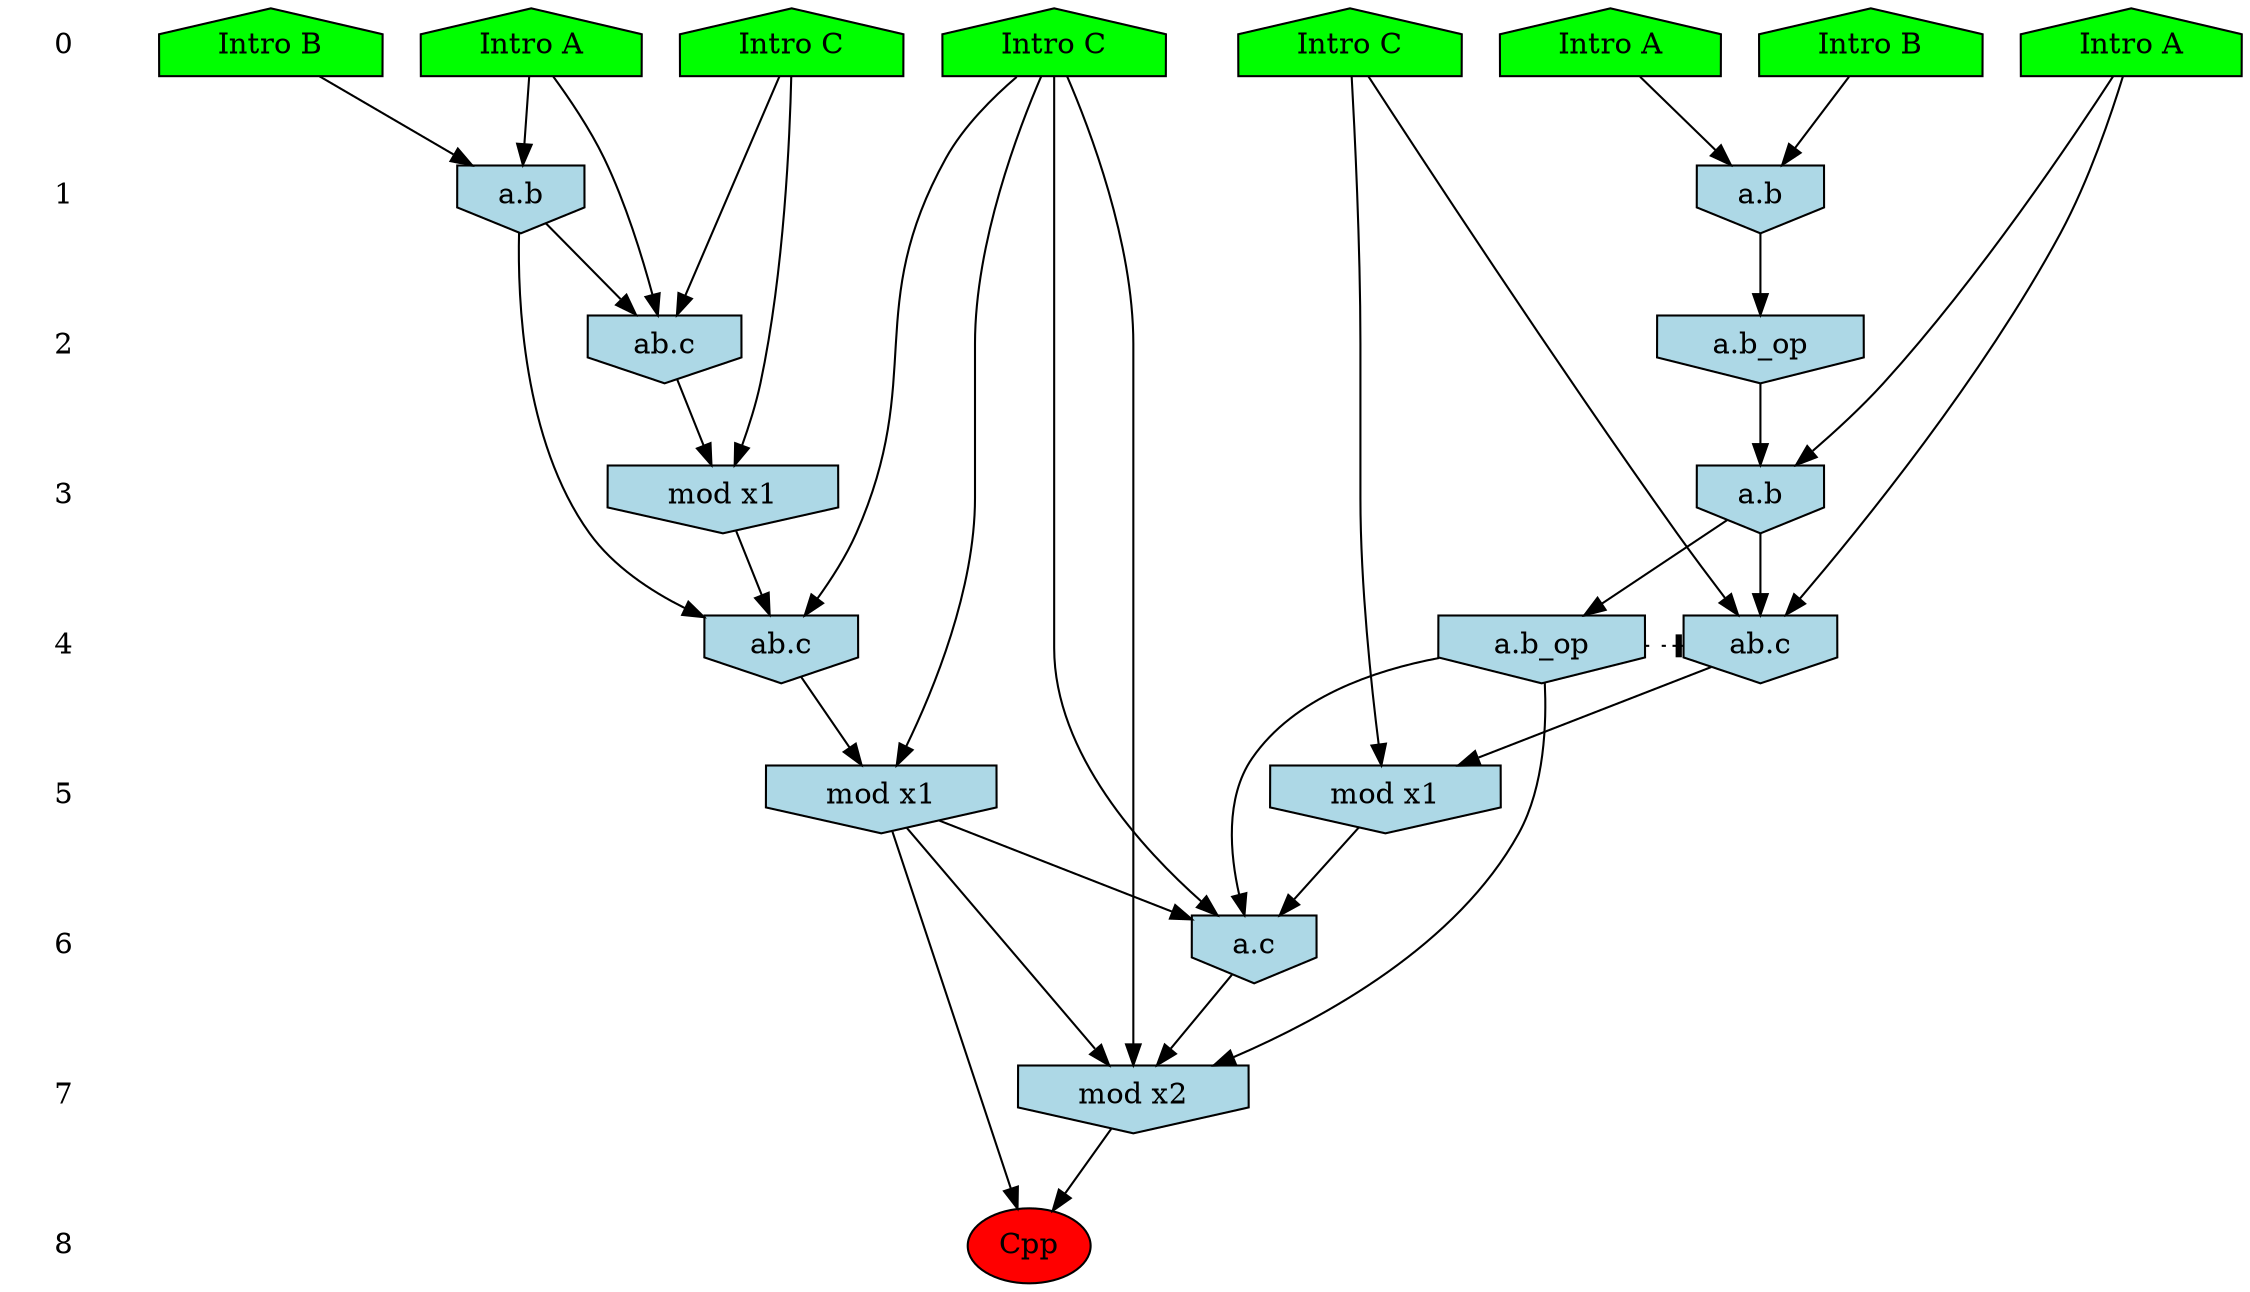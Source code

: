 /* Compression of 2 causal flows obtained in average at 1.573667E+01 t.u */
/* Compressed causal flows were: [2250;3061] */
digraph G{
 ranksep=.5 ; 
{ rank = same ; "0" [shape=plaintext] ; node_1 [label ="Intro B", shape=house, style=filled, fillcolor=green] ;
node_2 [label ="Intro A", shape=house, style=filled, fillcolor=green] ;
node_3 [label ="Intro A", shape=house, style=filled, fillcolor=green] ;
node_4 [label ="Intro B", shape=house, style=filled, fillcolor=green] ;
node_5 [label ="Intro A", shape=house, style=filled, fillcolor=green] ;
node_6 [label ="Intro C", shape=house, style=filled, fillcolor=green] ;
node_7 [label ="Intro C", shape=house, style=filled, fillcolor=green] ;
node_8 [label ="Intro C", shape=house, style=filled, fillcolor=green] ;
}
{ rank = same ; "1" [shape=plaintext] ; node_9 [label="a.b", shape=invhouse, style=filled, fillcolor = lightblue] ;
node_11 [label="a.b", shape=invhouse, style=filled, fillcolor = lightblue] ;
}
{ rank = same ; "2" [shape=plaintext] ; node_10 [label="a.b_op", shape=invhouse, style=filled, fillcolor = lightblue] ;
node_12 [label="ab.c", shape=invhouse, style=filled, fillcolor = lightblue] ;
}
{ rank = same ; "3" [shape=plaintext] ; node_13 [label="mod x1", shape=invhouse, style=filled, fillcolor = lightblue] ;
node_14 [label="a.b", shape=invhouse, style=filled, fillcolor = lightblue] ;
}
{ rank = same ; "4" [shape=plaintext] ; node_15 [label="ab.c", shape=invhouse, style=filled, fillcolor = lightblue] ;
node_17 [label="ab.c", shape=invhouse, style=filled, fillcolor = lightblue] ;
node_18 [label="a.b_op", shape=invhouse, style=filled, fillcolor = lightblue] ;
}
{ rank = same ; "5" [shape=plaintext] ; node_16 [label="mod x1", shape=invhouse, style=filled, fillcolor = lightblue] ;
node_19 [label="mod x1", shape=invhouse, style=filled, fillcolor = lightblue] ;
}
{ rank = same ; "6" [shape=plaintext] ; node_20 [label="a.c", shape=invhouse, style=filled, fillcolor = lightblue] ;
}
{ rank = same ; "7" [shape=plaintext] ; node_21 [label="mod x2", shape=invhouse, style=filled, fillcolor = lightblue] ;
}
{ rank = same ; "8" [shape=plaintext] ; node_22 [label ="Cpp", style=filled, fillcolor=red] ;
}
"0" -> "1" [style="invis"]; 
"1" -> "2" [style="invis"]; 
"2" -> "3" [style="invis"]; 
"3" -> "4" [style="invis"]; 
"4" -> "5" [style="invis"]; 
"5" -> "6" [style="invis"]; 
"6" -> "7" [style="invis"]; 
"7" -> "8" [style="invis"]; 
node_1 -> node_9
node_2 -> node_9
node_9 -> node_10
node_3 -> node_11
node_4 -> node_11
node_3 -> node_12
node_8 -> node_12
node_11 -> node_12
node_8 -> node_13
node_12 -> node_13
node_5 -> node_14
node_10 -> node_14
node_6 -> node_15
node_11 -> node_15
node_13 -> node_15
node_6 -> node_16
node_15 -> node_16
node_5 -> node_17
node_7 -> node_17
node_14 -> node_17
node_14 -> node_18
node_7 -> node_19
node_17 -> node_19
node_6 -> node_20
node_16 -> node_20
node_18 -> node_20
node_19 -> node_20
node_6 -> node_21
node_16 -> node_21
node_18 -> node_21
node_20 -> node_21
node_16 -> node_22
node_21 -> node_22
node_18 -> node_17 [style=dotted, arrowhead = tee] 
}
/*
 Dot generation time: 0.000101
*/